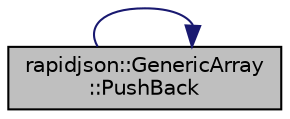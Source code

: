 digraph "rapidjson::GenericArray::PushBack"
{
 // INTERACTIVE_SVG=YES
 // LATEX_PDF_SIZE
  edge [fontname="Helvetica",fontsize="10",labelfontname="Helvetica",labelfontsize="10"];
  node [fontname="Helvetica",fontsize="10",shape=record];
  rankdir="LR";
  Node28 [label="rapidjson::GenericArray\l::PushBack",height=0.2,width=0.4,color="black", fillcolor="grey75", style="filled", fontcolor="black",tooltip=" "];
  Node28 -> Node28 [color="midnightblue",fontsize="10",style="solid",fontname="Helvetica"];
}
